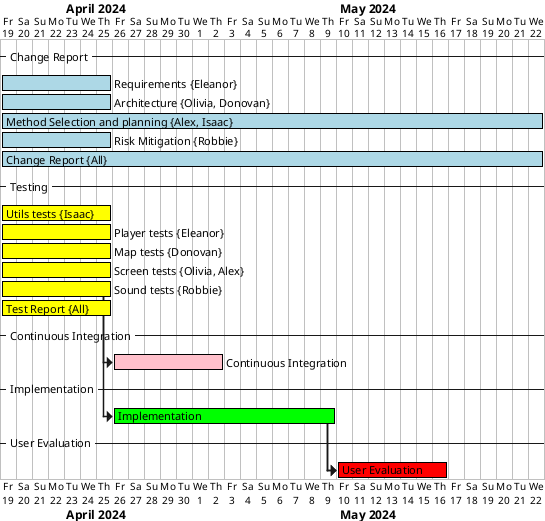 @startgantt
hide resources footbox
-- Change Report --
[Requirements] on {Eleanor} lasts 7 days
[Architecture] on {Olivia, Donovan} lasts 7 days
[Method Selection and planning] on {Alex, Isaac} lasts 34 days
[Risk Mitigation] on {Robbie} lasts 7 days
[Change Report] on {All} lasts 34 days
-- Testing --
[Utils tests] on {Isaac} lasts 7 days
[Player tests] on {Eleanor} lasts 7 days
[Map tests] on {Donovan} lasts 7 days
[Screen tests] on {Olivia, Alex} lasts 7 days
[Sound tests] on {Robbie} lasts 7 days
[Test Report] on {All} lasts 7 days
-- Continuous Integration --
[Continuous Integration] lasts 7 days
-- Implementation --
[Implementation] lasts 14 days
-- User Evaluation --
then [User Evaluation] lasts 7 days

[Requirements] is colored in LightBlue/Black
[Architecture] is colored in LightBlue/Black
[Method Selection and planning] is colored in LightBlue/Black
[Risk Mitigation] is colored in LightBlue/Black
[Change Report] is colored in LightBlue/Black

[Utils tests] is colored in Yellow/Black
[Player tests] is colored in Yellow/Black
[Map tests] is colored in Yellow/Black
[Screen tests] is colored in Yellow/Black
[Sound tests] is colored in Yellow/Black
[Test Report] is colored in Yellow/Black

[Continuous Integration] is colored in Pink/Black

[Implementation] is colored in Lime/Black

[User Evaluation] is coloured in Red/Black

Project starts 2024-04-19

[Requirements] starts 2024-04-19
[Architecture] starts 2024-04-19
[Method Selection and planning] starts 2024-04-19
[Risk Mitigation] starts 2024-04-19
[Change Report] starts 2024-04-19

[Utils tests] starts 2024-04-19
[Player tests] starts 2024-04-19
[Map tests] starts 2024-04-19
[Screen tests] starts 2024-04-19
[Sound tests] starts 2024-04-19
[Test Report] starts 2024-04-19

[Continuous Integration] starts at [Sound tests]'s end

[Implementation] starts at [Sound tests]'s end

[User Evaluation] starts at [Implementation]'s end
@endgantt